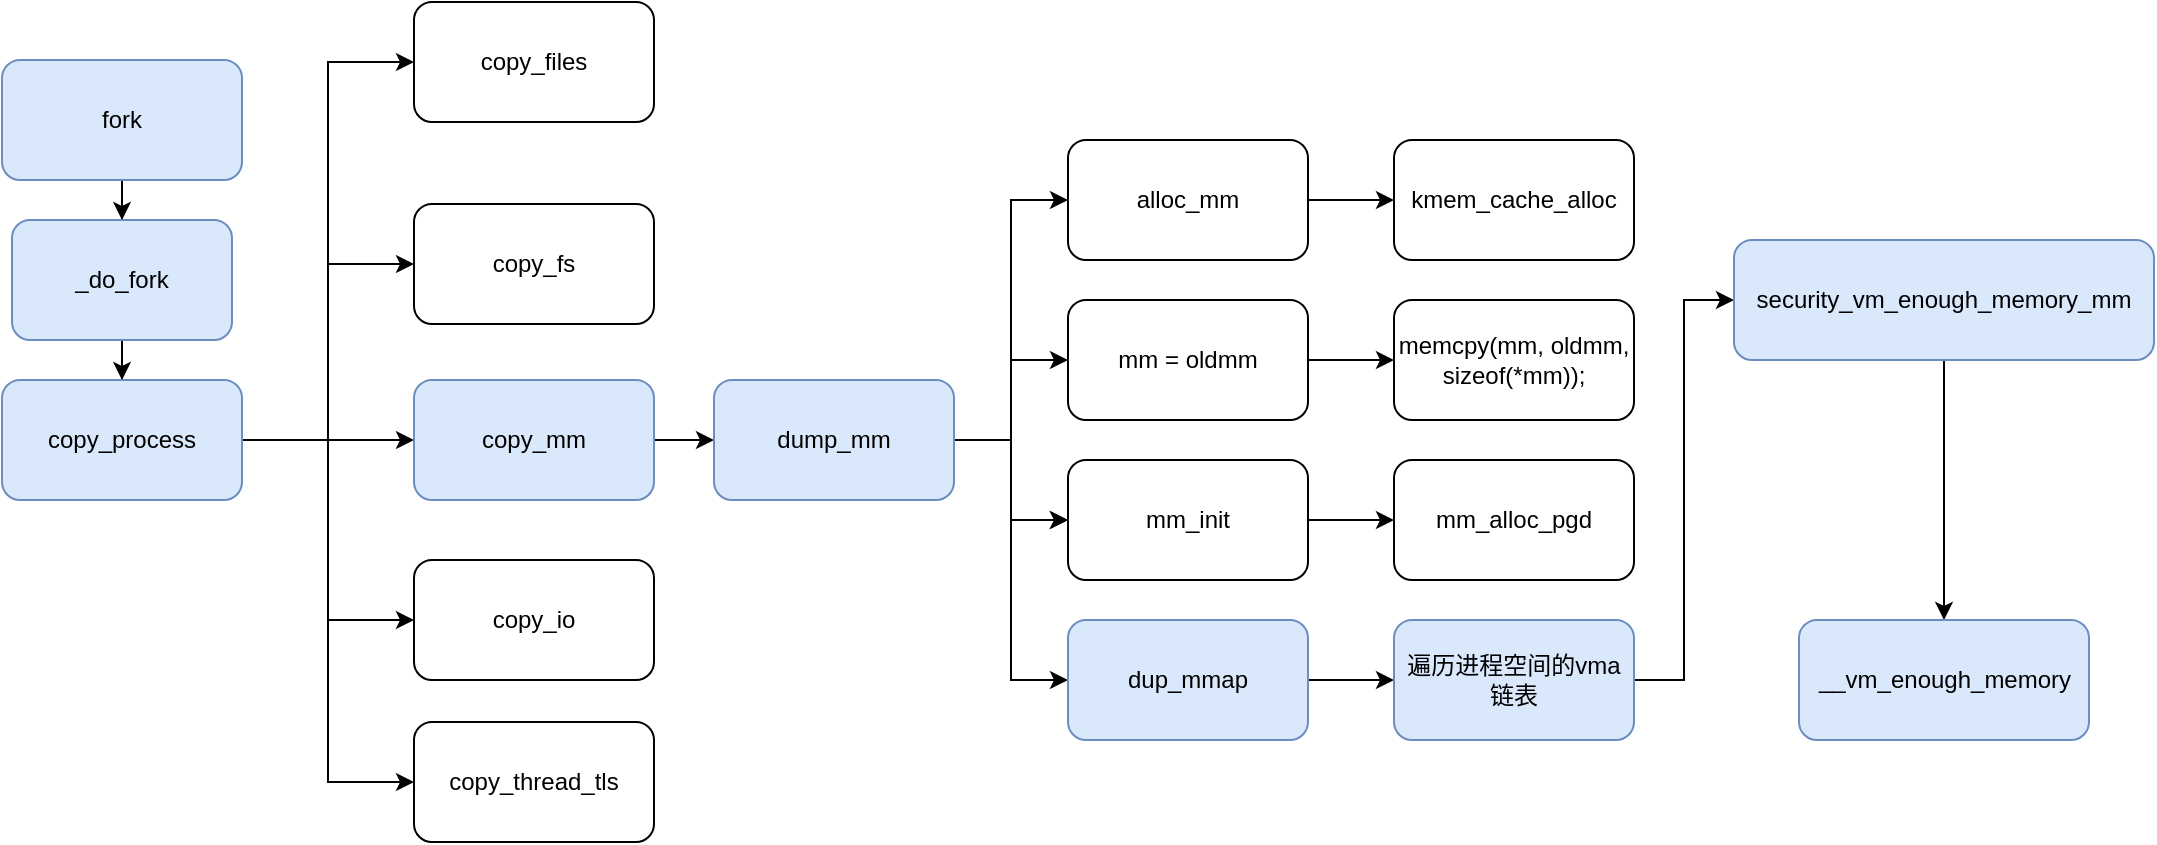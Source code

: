 <mxfile version="16.5.6" type="github">
  <diagram id="C5RBs43oDa-KdzZeNtuy" name="Page-1">
    <mxGraphModel dx="1070" dy="644" grid="1" gridSize="10" guides="1" tooltips="1" connect="1" arrows="1" fold="1" page="1" pageScale="1" pageWidth="827" pageHeight="1169" math="0" shadow="0">
      <root>
        <mxCell id="WIyWlLk6GJQsqaUBKTNV-0" />
        <mxCell id="WIyWlLk6GJQsqaUBKTNV-1" parent="WIyWlLk6GJQsqaUBKTNV-0" />
        <mxCell id="hAW6P7dYGZQa9BXQfblm-4" value="" style="edgeStyle=orthogonalEdgeStyle;rounded=0;orthogonalLoop=1;jettySize=auto;html=1;fontSize=18;" parent="WIyWlLk6GJQsqaUBKTNV-1" source="hAW6P7dYGZQa9BXQfblm-0" target="hAW6P7dYGZQa9BXQfblm-3" edge="1">
          <mxGeometry relative="1" as="geometry" />
        </mxCell>
        <mxCell id="hAW6P7dYGZQa9BXQfblm-0" value="&lt;font style=&quot;font-size: 12px&quot;&gt;fork&lt;/font&gt;" style="rounded=1;whiteSpace=wrap;html=1;fillColor=#dae8fc;strokeColor=#6c8ebf;" parent="WIyWlLk6GJQsqaUBKTNV-1" vertex="1">
          <mxGeometry x="294" y="70" width="120" height="60" as="geometry" />
        </mxCell>
        <mxCell id="hAW6P7dYGZQa9BXQfblm-8" value="" style="edgeStyle=orthogonalEdgeStyle;rounded=0;orthogonalLoop=1;jettySize=auto;html=1;fontSize=18;" parent="WIyWlLk6GJQsqaUBKTNV-1" source="hAW6P7dYGZQa9BXQfblm-3" target="hAW6P7dYGZQa9BXQfblm-7" edge="1">
          <mxGeometry relative="1" as="geometry" />
        </mxCell>
        <mxCell id="hAW6P7dYGZQa9BXQfblm-3" value="&lt;font style=&quot;font-size: 12px&quot;&gt;_do_fork&lt;/font&gt;" style="rounded=1;whiteSpace=wrap;html=1;fillColor=#dae8fc;strokeColor=#6c8ebf;" parent="WIyWlLk6GJQsqaUBKTNV-1" vertex="1">
          <mxGeometry x="299" y="150" width="110" height="60" as="geometry" />
        </mxCell>
        <mxCell id="hAW6P7dYGZQa9BXQfblm-10" value="" style="edgeStyle=orthogonalEdgeStyle;rounded=0;orthogonalLoop=1;jettySize=auto;html=1;fontSize=18;entryX=0;entryY=0.5;entryDx=0;entryDy=0;" parent="WIyWlLk6GJQsqaUBKTNV-1" source="hAW6P7dYGZQa9BXQfblm-7" target="hAW6P7dYGZQa9BXQfblm-9" edge="1">
          <mxGeometry relative="1" as="geometry" />
        </mxCell>
        <mxCell id="hAW6P7dYGZQa9BXQfblm-14" value="" style="edgeStyle=orthogonalEdgeStyle;rounded=0;orthogonalLoop=1;jettySize=auto;html=1;fontSize=18;entryX=0;entryY=0.5;entryDx=0;entryDy=0;" parent="WIyWlLk6GJQsqaUBKTNV-1" source="hAW6P7dYGZQa9BXQfblm-7" target="hAW6P7dYGZQa9BXQfblm-13" edge="1">
          <mxGeometry relative="1" as="geometry" />
        </mxCell>
        <mxCell id="hAW6P7dYGZQa9BXQfblm-16" value="" style="edgeStyle=orthogonalEdgeStyle;rounded=0;orthogonalLoop=1;jettySize=auto;html=1;fontSize=18;entryX=0;entryY=0.5;entryDx=0;entryDy=0;" parent="WIyWlLk6GJQsqaUBKTNV-1" source="hAW6P7dYGZQa9BXQfblm-7" target="hAW6P7dYGZQa9BXQfblm-15" edge="1">
          <mxGeometry relative="1" as="geometry" />
        </mxCell>
        <mxCell id="hAW6P7dYGZQa9BXQfblm-18" value="" style="edgeStyle=orthogonalEdgeStyle;rounded=0;orthogonalLoop=1;jettySize=auto;html=1;fontSize=18;entryX=0;entryY=0.5;entryDx=0;entryDy=0;" parent="WIyWlLk6GJQsqaUBKTNV-1" source="hAW6P7dYGZQa9BXQfblm-7" target="hAW6P7dYGZQa9BXQfblm-17" edge="1">
          <mxGeometry relative="1" as="geometry" />
        </mxCell>
        <mxCell id="hAW6P7dYGZQa9BXQfblm-20" value="" style="edgeStyle=orthogonalEdgeStyle;rounded=0;orthogonalLoop=1;jettySize=auto;html=1;fontSize=18;entryX=0;entryY=0.5;entryDx=0;entryDy=0;" parent="WIyWlLk6GJQsqaUBKTNV-1" source="hAW6P7dYGZQa9BXQfblm-7" target="hAW6P7dYGZQa9BXQfblm-19" edge="1">
          <mxGeometry relative="1" as="geometry" />
        </mxCell>
        <mxCell id="hAW6P7dYGZQa9BXQfblm-7" value="&lt;font style=&quot;font-size: 12px&quot;&gt;copy_process&lt;/font&gt;" style="whiteSpace=wrap;html=1;rounded=1;fillColor=#dae8fc;strokeColor=#6c8ebf;" parent="WIyWlLk6GJQsqaUBKTNV-1" vertex="1">
          <mxGeometry x="294" y="230" width="120" height="60" as="geometry" />
        </mxCell>
        <mxCell id="hAW6P7dYGZQa9BXQfblm-9" value="copy_files" style="whiteSpace=wrap;html=1;rounded=1;" parent="WIyWlLk6GJQsqaUBKTNV-1" vertex="1">
          <mxGeometry x="500" y="41" width="120" height="60" as="geometry" />
        </mxCell>
        <mxCell id="hAW6P7dYGZQa9BXQfblm-13" value="copy_fs" style="whiteSpace=wrap;html=1;rounded=1;" parent="WIyWlLk6GJQsqaUBKTNV-1" vertex="1">
          <mxGeometry x="500" y="142" width="120" height="60" as="geometry" />
        </mxCell>
        <mxCell id="hAW6P7dYGZQa9BXQfblm-22" value="" style="edgeStyle=orthogonalEdgeStyle;rounded=0;orthogonalLoop=1;jettySize=auto;html=1;fontSize=18;" parent="WIyWlLk6GJQsqaUBKTNV-1" source="hAW6P7dYGZQa9BXQfblm-15" target="hAW6P7dYGZQa9BXQfblm-21" edge="1">
          <mxGeometry relative="1" as="geometry" />
        </mxCell>
        <mxCell id="hAW6P7dYGZQa9BXQfblm-15" value="copy_mm" style="whiteSpace=wrap;html=1;rounded=1;fillColor=#dae8fc;strokeColor=#6c8ebf;" parent="WIyWlLk6GJQsqaUBKTNV-1" vertex="1">
          <mxGeometry x="500" y="230" width="120" height="60" as="geometry" />
        </mxCell>
        <mxCell id="hAW6P7dYGZQa9BXQfblm-17" value="copy_io" style="whiteSpace=wrap;html=1;rounded=1;" parent="WIyWlLk6GJQsqaUBKTNV-1" vertex="1">
          <mxGeometry x="500" y="320" width="120" height="60" as="geometry" />
        </mxCell>
        <mxCell id="hAW6P7dYGZQa9BXQfblm-19" value="copy_thread_tls" style="whiteSpace=wrap;html=1;rounded=1;" parent="WIyWlLk6GJQsqaUBKTNV-1" vertex="1">
          <mxGeometry x="500" y="401" width="120" height="60" as="geometry" />
        </mxCell>
        <mxCell id="hAW6P7dYGZQa9BXQfblm-24" value="" style="edgeStyle=orthogonalEdgeStyle;rounded=0;orthogonalLoop=1;jettySize=auto;html=1;fontSize=18;entryX=0;entryY=0.5;entryDx=0;entryDy=0;" parent="WIyWlLk6GJQsqaUBKTNV-1" source="hAW6P7dYGZQa9BXQfblm-21" target="hAW6P7dYGZQa9BXQfblm-23" edge="1">
          <mxGeometry relative="1" as="geometry" />
        </mxCell>
        <mxCell id="hAW6P7dYGZQa9BXQfblm-26" value="" style="edgeStyle=orthogonalEdgeStyle;rounded=0;orthogonalLoop=1;jettySize=auto;html=1;fontSize=18;" parent="WIyWlLk6GJQsqaUBKTNV-1" source="hAW6P7dYGZQa9BXQfblm-21" target="hAW6P7dYGZQa9BXQfblm-25" edge="1">
          <mxGeometry relative="1" as="geometry" />
        </mxCell>
        <mxCell id="hAW6P7dYGZQa9BXQfblm-28" value="" style="edgeStyle=orthogonalEdgeStyle;rounded=0;orthogonalLoop=1;jettySize=auto;html=1;fontSize=18;" parent="WIyWlLk6GJQsqaUBKTNV-1" source="hAW6P7dYGZQa9BXQfblm-21" target="hAW6P7dYGZQa9BXQfblm-27" edge="1">
          <mxGeometry relative="1" as="geometry" />
        </mxCell>
        <mxCell id="hAW6P7dYGZQa9BXQfblm-29" value="" style="edgeStyle=orthogonalEdgeStyle;rounded=0;orthogonalLoop=1;jettySize=auto;html=1;fontSize=18;" parent="WIyWlLk6GJQsqaUBKTNV-1" source="hAW6P7dYGZQa9BXQfblm-21" target="hAW6P7dYGZQa9BXQfblm-27" edge="1">
          <mxGeometry relative="1" as="geometry" />
        </mxCell>
        <mxCell id="hAW6P7dYGZQa9BXQfblm-31" value="" style="edgeStyle=orthogonalEdgeStyle;rounded=0;orthogonalLoop=1;jettySize=auto;html=1;fontSize=18;entryX=0;entryY=0.5;entryDx=0;entryDy=0;" parent="WIyWlLk6GJQsqaUBKTNV-1" source="hAW6P7dYGZQa9BXQfblm-21" target="hAW6P7dYGZQa9BXQfblm-30" edge="1">
          <mxGeometry relative="1" as="geometry" />
        </mxCell>
        <mxCell id="hAW6P7dYGZQa9BXQfblm-21" value="dump_mm" style="whiteSpace=wrap;html=1;rounded=1;fillColor=#dae8fc;strokeColor=#6c8ebf;" parent="WIyWlLk6GJQsqaUBKTNV-1" vertex="1">
          <mxGeometry x="650" y="230" width="120" height="60" as="geometry" />
        </mxCell>
        <mxCell id="hAW6P7dYGZQa9BXQfblm-33" value="" style="edgeStyle=orthogonalEdgeStyle;rounded=0;orthogonalLoop=1;jettySize=auto;html=1;fontSize=18;" parent="WIyWlLk6GJQsqaUBKTNV-1" source="hAW6P7dYGZQa9BXQfblm-23" target="hAW6P7dYGZQa9BXQfblm-32" edge="1">
          <mxGeometry relative="1" as="geometry" />
        </mxCell>
        <mxCell id="hAW6P7dYGZQa9BXQfblm-23" value="alloc_mm" style="whiteSpace=wrap;html=1;rounded=1;" parent="WIyWlLk6GJQsqaUBKTNV-1" vertex="1">
          <mxGeometry x="827" y="110" width="120" height="60" as="geometry" />
        </mxCell>
        <mxCell id="hAW6P7dYGZQa9BXQfblm-35" value="" style="edgeStyle=orthogonalEdgeStyle;rounded=0;orthogonalLoop=1;jettySize=auto;html=1;fontSize=18;" parent="WIyWlLk6GJQsqaUBKTNV-1" source="hAW6P7dYGZQa9BXQfblm-25" target="hAW6P7dYGZQa9BXQfblm-34" edge="1">
          <mxGeometry relative="1" as="geometry" />
        </mxCell>
        <mxCell id="hAW6P7dYGZQa9BXQfblm-25" value="mm =&amp;nbsp;oldmm" style="whiteSpace=wrap;html=1;rounded=1;" parent="WIyWlLk6GJQsqaUBKTNV-1" vertex="1">
          <mxGeometry x="827" y="190" width="120" height="60" as="geometry" />
        </mxCell>
        <mxCell id="hAW6P7dYGZQa9BXQfblm-37" value="" style="edgeStyle=orthogonalEdgeStyle;rounded=0;orthogonalLoop=1;jettySize=auto;html=1;fontSize=18;" parent="WIyWlLk6GJQsqaUBKTNV-1" source="hAW6P7dYGZQa9BXQfblm-27" target="hAW6P7dYGZQa9BXQfblm-36" edge="1">
          <mxGeometry relative="1" as="geometry" />
        </mxCell>
        <mxCell id="hAW6P7dYGZQa9BXQfblm-27" value="mm_init" style="whiteSpace=wrap;html=1;rounded=1;" parent="WIyWlLk6GJQsqaUBKTNV-1" vertex="1">
          <mxGeometry x="827" y="270" width="120" height="60" as="geometry" />
        </mxCell>
        <mxCell id="hAW6P7dYGZQa9BXQfblm-39" value="" style="edgeStyle=orthogonalEdgeStyle;rounded=0;orthogonalLoop=1;jettySize=auto;html=1;fontSize=18;" parent="WIyWlLk6GJQsqaUBKTNV-1" source="hAW6P7dYGZQa9BXQfblm-30" target="hAW6P7dYGZQa9BXQfblm-38" edge="1">
          <mxGeometry relative="1" as="geometry" />
        </mxCell>
        <mxCell id="hAW6P7dYGZQa9BXQfblm-30" value="dup_mmap" style="whiteSpace=wrap;html=1;rounded=1;fillColor=#dae8fc;strokeColor=#6c8ebf;" parent="WIyWlLk6GJQsqaUBKTNV-1" vertex="1">
          <mxGeometry x="827" y="350" width="120" height="60" as="geometry" />
        </mxCell>
        <mxCell id="hAW6P7dYGZQa9BXQfblm-32" value="kmem_cache_alloc" style="whiteSpace=wrap;html=1;rounded=1;" parent="WIyWlLk6GJQsqaUBKTNV-1" vertex="1">
          <mxGeometry x="990" y="110" width="120" height="60" as="geometry" />
        </mxCell>
        <mxCell id="hAW6P7dYGZQa9BXQfblm-34" value="memcpy(mm, oldmm, sizeof(*mm));" style="whiteSpace=wrap;html=1;rounded=1;" parent="WIyWlLk6GJQsqaUBKTNV-1" vertex="1">
          <mxGeometry x="990" y="190" width="120" height="60" as="geometry" />
        </mxCell>
        <mxCell id="hAW6P7dYGZQa9BXQfblm-36" value="mm_alloc_pgd" style="whiteSpace=wrap;html=1;rounded=1;" parent="WIyWlLk6GJQsqaUBKTNV-1" vertex="1">
          <mxGeometry x="990" y="270" width="120" height="60" as="geometry" />
        </mxCell>
        <mxCell id="hAW6P7dYGZQa9BXQfblm-41" value="" style="edgeStyle=orthogonalEdgeStyle;rounded=0;orthogonalLoop=1;jettySize=auto;html=1;fontSize=18;entryX=0;entryY=0.5;entryDx=0;entryDy=0;" parent="WIyWlLk6GJQsqaUBKTNV-1" source="hAW6P7dYGZQa9BXQfblm-38" target="hAW6P7dYGZQa9BXQfblm-40" edge="1">
          <mxGeometry relative="1" as="geometry" />
        </mxCell>
        <mxCell id="hAW6P7dYGZQa9BXQfblm-38" value="遍历进程空间的vma链表" style="whiteSpace=wrap;html=1;rounded=1;fillColor=#dae8fc;strokeColor=#6c8ebf;" parent="WIyWlLk6GJQsqaUBKTNV-1" vertex="1">
          <mxGeometry x="990" y="350" width="120" height="60" as="geometry" />
        </mxCell>
        <mxCell id="hAW6P7dYGZQa9BXQfblm-43" value="" style="edgeStyle=orthogonalEdgeStyle;rounded=0;orthogonalLoop=1;jettySize=auto;html=1;fontSize=18;" parent="WIyWlLk6GJQsqaUBKTNV-1" source="hAW6P7dYGZQa9BXQfblm-40" target="hAW6P7dYGZQa9BXQfblm-42" edge="1">
          <mxGeometry relative="1" as="geometry" />
        </mxCell>
        <mxCell id="hAW6P7dYGZQa9BXQfblm-40" value="security_vm_enough_memory_mm" style="whiteSpace=wrap;html=1;rounded=1;fillColor=#dae8fc;strokeColor=#6c8ebf;" parent="WIyWlLk6GJQsqaUBKTNV-1" vertex="1">
          <mxGeometry x="1160" y="160" width="210" height="60" as="geometry" />
        </mxCell>
        <mxCell id="hAW6P7dYGZQa9BXQfblm-42" value="__vm_enough_memory" style="whiteSpace=wrap;html=1;rounded=1;fillColor=#dae8fc;strokeColor=#6c8ebf;" parent="WIyWlLk6GJQsqaUBKTNV-1" vertex="1">
          <mxGeometry x="1192.5" y="350" width="145" height="60" as="geometry" />
        </mxCell>
      </root>
    </mxGraphModel>
  </diagram>
</mxfile>
